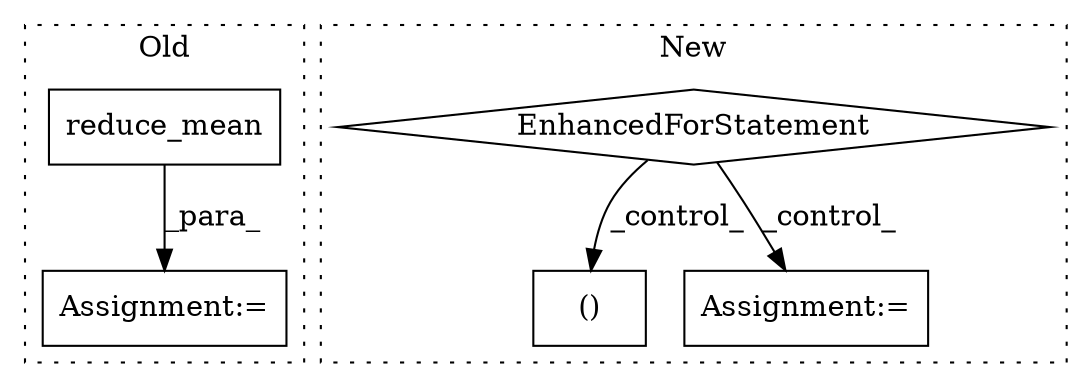 digraph G {
subgraph cluster0 {
1 [label="reduce_mean" a="32" s="5116,5266" l="12,1" shape="box"];
4 [label="Assignment:=" a="7" s="5104" l="1" shape="box"];
label = "Old";
style="dotted";
}
subgraph cluster1 {
2 [label="EnhancedForStatement" a="70" s="7772,7859" l="69,2" shape="diamond"];
3 [label="()" a="106" s="8008" l="88" shape="box"];
5 [label="Assignment:=" a="7" s="8313" l="1" shape="box"];
label = "New";
style="dotted";
}
1 -> 4 [label="_para_"];
2 -> 3 [label="_control_"];
2 -> 5 [label="_control_"];
}